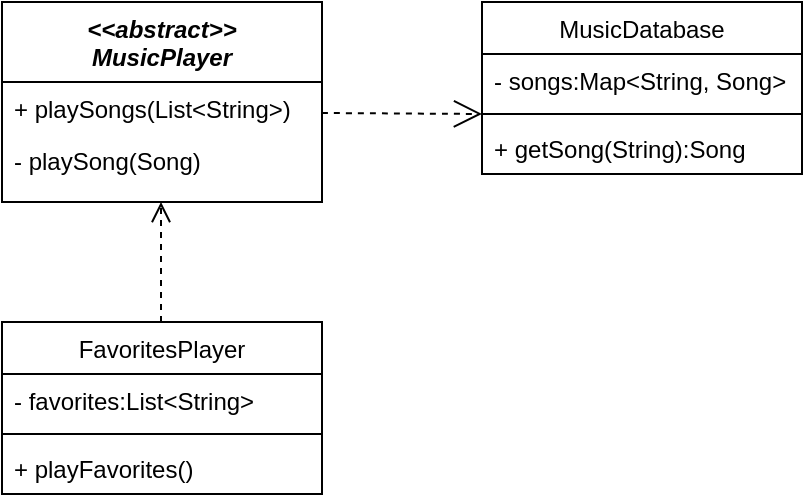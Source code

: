 <mxfile version="24.7.14">
  <diagram id="C5RBs43oDa-KdzZeNtuy" name="Page-1">
    <mxGraphModel dx="708" dy="840" grid="1" gridSize="10" guides="1" tooltips="1" connect="1" arrows="1" fold="1" page="1" pageScale="1" pageWidth="827" pageHeight="1169" math="0" shadow="0">
      <root>
        <mxCell id="WIyWlLk6GJQsqaUBKTNV-0" />
        <mxCell id="WIyWlLk6GJQsqaUBKTNV-1" parent="WIyWlLk6GJQsqaUBKTNV-0" />
        <mxCell id="zkfFHV4jXpPFQw0GAbJ--0" value="&lt;&lt;abstract&gt;&gt;&#xa;MusicPlayer" style="swimlane;fontStyle=3;align=center;verticalAlign=top;childLayout=stackLayout;horizontal=1;startSize=40;horizontalStack=0;resizeParent=1;resizeLast=0;collapsible=1;marginBottom=0;rounded=0;shadow=0;strokeWidth=1;" parent="WIyWlLk6GJQsqaUBKTNV-1" vertex="1">
          <mxGeometry x="220" y="120" width="160" height="100" as="geometry">
            <mxRectangle x="230" y="140" width="160" height="26" as="alternateBounds" />
          </mxGeometry>
        </mxCell>
        <mxCell id="zkfFHV4jXpPFQw0GAbJ--1" value="+ playSongs(List&lt;String&gt;)" style="text;align=left;verticalAlign=top;spacingLeft=4;spacingRight=4;overflow=hidden;rotatable=0;points=[[0,0.5],[1,0.5]];portConstraint=eastwest;" parent="zkfFHV4jXpPFQw0GAbJ--0" vertex="1">
          <mxGeometry y="40" width="160" height="26" as="geometry" />
        </mxCell>
        <mxCell id="zkfFHV4jXpPFQw0GAbJ--3" value="- playSong(Song)" style="text;align=left;verticalAlign=top;spacingLeft=4;spacingRight=4;overflow=hidden;rotatable=0;points=[[0,0.5],[1,0.5]];portConstraint=eastwest;rounded=0;shadow=0;html=0;" parent="zkfFHV4jXpPFQw0GAbJ--0" vertex="1">
          <mxGeometry y="66" width="160" height="26" as="geometry" />
        </mxCell>
        <mxCell id="sISr0mVcWmtBj8A7EpaO-1" value="&lt;span style=&quot;font-weight: normal;&quot;&gt;MusicDatabase&lt;/span&gt;" style="swimlane;fontStyle=1;align=center;verticalAlign=top;childLayout=stackLayout;horizontal=1;startSize=26;horizontalStack=0;resizeParent=1;resizeParentMax=0;resizeLast=0;collapsible=1;marginBottom=0;whiteSpace=wrap;html=1;" vertex="1" parent="WIyWlLk6GJQsqaUBKTNV-1">
          <mxGeometry x="460" y="120" width="160" height="86" as="geometry" />
        </mxCell>
        <mxCell id="sISr0mVcWmtBj8A7EpaO-2" value="- songs:Map&amp;lt;String, Song&amp;gt;" style="text;strokeColor=none;fillColor=none;align=left;verticalAlign=top;spacingLeft=4;spacingRight=4;overflow=hidden;rotatable=0;points=[[0,0.5],[1,0.5]];portConstraint=eastwest;whiteSpace=wrap;html=1;" vertex="1" parent="sISr0mVcWmtBj8A7EpaO-1">
          <mxGeometry y="26" width="160" height="26" as="geometry" />
        </mxCell>
        <mxCell id="sISr0mVcWmtBj8A7EpaO-3" value="" style="line;strokeWidth=1;fillColor=none;align=left;verticalAlign=middle;spacingTop=-1;spacingLeft=3;spacingRight=3;rotatable=0;labelPosition=right;points=[];portConstraint=eastwest;strokeColor=inherit;" vertex="1" parent="sISr0mVcWmtBj8A7EpaO-1">
          <mxGeometry y="52" width="160" height="8" as="geometry" />
        </mxCell>
        <mxCell id="sISr0mVcWmtBj8A7EpaO-6" value="" style="endArrow=open;endSize=12;dashed=1;html=1;rounded=0;fontSize=12;curved=1;entryX=0;entryY=-0.154;entryDx=0;entryDy=0;entryPerimeter=0;" edge="1" parent="sISr0mVcWmtBj8A7EpaO-1" target="sISr0mVcWmtBj8A7EpaO-4">
          <mxGeometry width="160" relative="1" as="geometry">
            <mxPoint x="-80" y="55.5" as="sourcePoint" />
            <mxPoint x="80" y="55.5" as="targetPoint" />
          </mxGeometry>
        </mxCell>
        <mxCell id="sISr0mVcWmtBj8A7EpaO-4" value="+ getSong(String):Song" style="text;strokeColor=none;fillColor=none;align=left;verticalAlign=top;spacingLeft=4;spacingRight=4;overflow=hidden;rotatable=0;points=[[0,0.5],[1,0.5]];portConstraint=eastwest;whiteSpace=wrap;html=1;" vertex="1" parent="sISr0mVcWmtBj8A7EpaO-1">
          <mxGeometry y="60" width="160" height="26" as="geometry" />
        </mxCell>
        <mxCell id="sISr0mVcWmtBj8A7EpaO-7" value="&lt;span style=&quot;font-weight: normal;&quot;&gt;FavoritesPlayer&lt;/span&gt;" style="swimlane;fontStyle=1;align=center;verticalAlign=top;childLayout=stackLayout;horizontal=1;startSize=26;horizontalStack=0;resizeParent=1;resizeParentMax=0;resizeLast=0;collapsible=1;marginBottom=0;whiteSpace=wrap;html=1;" vertex="1" parent="WIyWlLk6GJQsqaUBKTNV-1">
          <mxGeometry x="220" y="280" width="160" height="86" as="geometry" />
        </mxCell>
        <mxCell id="sISr0mVcWmtBj8A7EpaO-8" value="- favorites:List&amp;lt;String&amp;gt;" style="text;strokeColor=none;fillColor=none;align=left;verticalAlign=top;spacingLeft=4;spacingRight=4;overflow=hidden;rotatable=0;points=[[0,0.5],[1,0.5]];portConstraint=eastwest;whiteSpace=wrap;html=1;" vertex="1" parent="sISr0mVcWmtBj8A7EpaO-7">
          <mxGeometry y="26" width="160" height="26" as="geometry" />
        </mxCell>
        <mxCell id="sISr0mVcWmtBj8A7EpaO-9" value="" style="line;strokeWidth=1;fillColor=none;align=left;verticalAlign=middle;spacingTop=-1;spacingLeft=3;spacingRight=3;rotatable=0;labelPosition=right;points=[];portConstraint=eastwest;strokeColor=inherit;" vertex="1" parent="sISr0mVcWmtBj8A7EpaO-7">
          <mxGeometry y="52" width="160" height="8" as="geometry" />
        </mxCell>
        <mxCell id="sISr0mVcWmtBj8A7EpaO-10" value="+ playFavorites()" style="text;strokeColor=none;fillColor=none;align=left;verticalAlign=top;spacingLeft=4;spacingRight=4;overflow=hidden;rotatable=0;points=[[0,0.5],[1,0.5]];portConstraint=eastwest;whiteSpace=wrap;html=1;" vertex="1" parent="sISr0mVcWmtBj8A7EpaO-7">
          <mxGeometry y="60" width="160" height="26" as="geometry" />
        </mxCell>
        <mxCell id="sISr0mVcWmtBj8A7EpaO-11" value="" style="html=1;verticalAlign=bottom;endArrow=open;dashed=1;endSize=8;curved=0;rounded=0;fontSize=12;" edge="1" parent="WIyWlLk6GJQsqaUBKTNV-1">
          <mxGeometry relative="1" as="geometry">
            <mxPoint x="299.5" y="280" as="sourcePoint" />
            <mxPoint x="299.5" y="220" as="targetPoint" />
          </mxGeometry>
        </mxCell>
      </root>
    </mxGraphModel>
  </diagram>
</mxfile>
